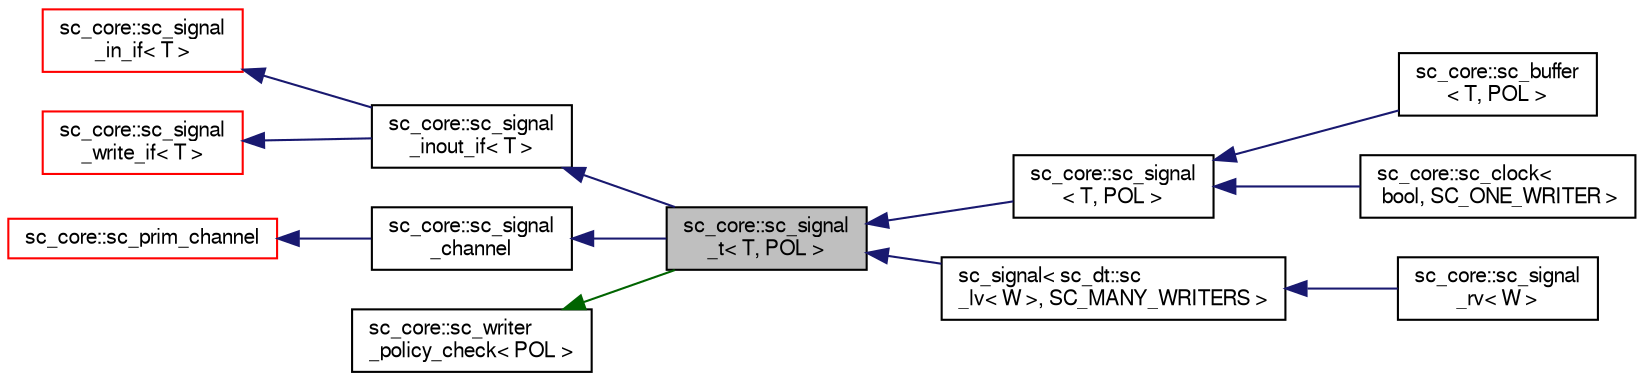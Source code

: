digraph "sc_core::sc_signal_t&lt; T, POL &gt;"
{
  edge [fontname="FreeSans",fontsize="10",labelfontname="FreeSans",labelfontsize="10"];
  node [fontname="FreeSans",fontsize="10",shape=record];
  rankdir="LR";
  Node0 [label="sc_core::sc_signal\l_t\< T, POL \>",height=0.2,width=0.4,color="black", fillcolor="grey75", style="filled", fontcolor="black"];
  Node1 -> Node0 [dir="back",color="midnightblue",fontsize="10",style="solid",fontname="FreeSans"];
  Node1 [label="sc_core::sc_signal\l_inout_if\< T \>",height=0.2,width=0.4,color="black", fillcolor="white", style="filled",URL="$a01280.html"];
  Node2 -> Node1 [dir="back",color="midnightblue",fontsize="10",style="solid",fontname="FreeSans"];
  Node2 [label="sc_core::sc_signal\l_in_if\< T \>",height=0.2,width=0.4,color="red", fillcolor="white", style="filled",URL="$a01264.html"];
  Node4 -> Node1 [dir="back",color="midnightblue",fontsize="10",style="solid",fontname="FreeSans"];
  Node4 [label="sc_core::sc_signal\l_write_if\< T \>",height=0.2,width=0.4,color="red", fillcolor="white", style="filled",URL="$a01276.html"];
  Node5 -> Node0 [dir="back",color="midnightblue",fontsize="10",style="solid",fontname="FreeSans"];
  Node5 [label="sc_core::sc_signal\l_channel",height=0.2,width=0.4,color="black", fillcolor="white", style="filled",URL="$a01244.html"];
  Node6 -> Node5 [dir="back",color="midnightblue",fontsize="10",style="solid",fontname="FreeSans"];
  Node6 [label="sc_core::sc_prim_channel",height=0.2,width=0.4,color="red", fillcolor="white", style="filled",URL="$a01228.html"];
  Node8 -> Node0 [dir="back",color="darkgreen",fontsize="10",style="solid",fontname="FreeSans"];
  Node8 [label="sc_core::sc_writer\l_policy_check\< POL \>",height=0.2,width=0.4,color="black", fillcolor="white", style="filled",URL="$a01352.html"];
  Node0 -> Node9 [dir="back",color="midnightblue",fontsize="10",style="solid",fontname="FreeSans"];
  Node9 [label="sc_core::sc_signal\l\< T, POL \>",height=0.2,width=0.4,color="black", fillcolor="white", style="filled",URL="$a01252.html"];
  Node9 -> Node10 [dir="back",color="midnightblue",fontsize="10",style="solid",fontname="FreeSans"];
  Node10 [label="sc_core::sc_buffer\l\< T, POL \>",height=0.2,width=0.4,color="black", fillcolor="white", style="filled",URL="$a01108.html"];
  Node9 -> Node11 [dir="back",color="midnightblue",fontsize="10",style="solid",fontname="FreeSans"];
  Node11 [label="sc_core::sc_clock\<\l bool, SC_ONE_WRITER \>",height=0.2,width=0.4,color="black", fillcolor="white", style="filled",URL="$a01112.html"];
  Node0 -> Node12 [dir="back",color="midnightblue",fontsize="10",style="solid",fontname="FreeSans"];
  Node12 [label="sc_signal\< sc_dt::sc\l_lv\< W \>, SC_MANY_WRITERS \>",height=0.2,width=0.4,color="black", fillcolor="white", style="filled",URL="$a01252.html"];
  Node12 -> Node13 [dir="back",color="midnightblue",fontsize="10",style="solid",fontname="FreeSans"];
  Node13 [label="sc_core::sc_signal\l_rv\< W \>",height=0.2,width=0.4,color="black", fillcolor="white", style="filled",URL="$a01336.html"];
}
